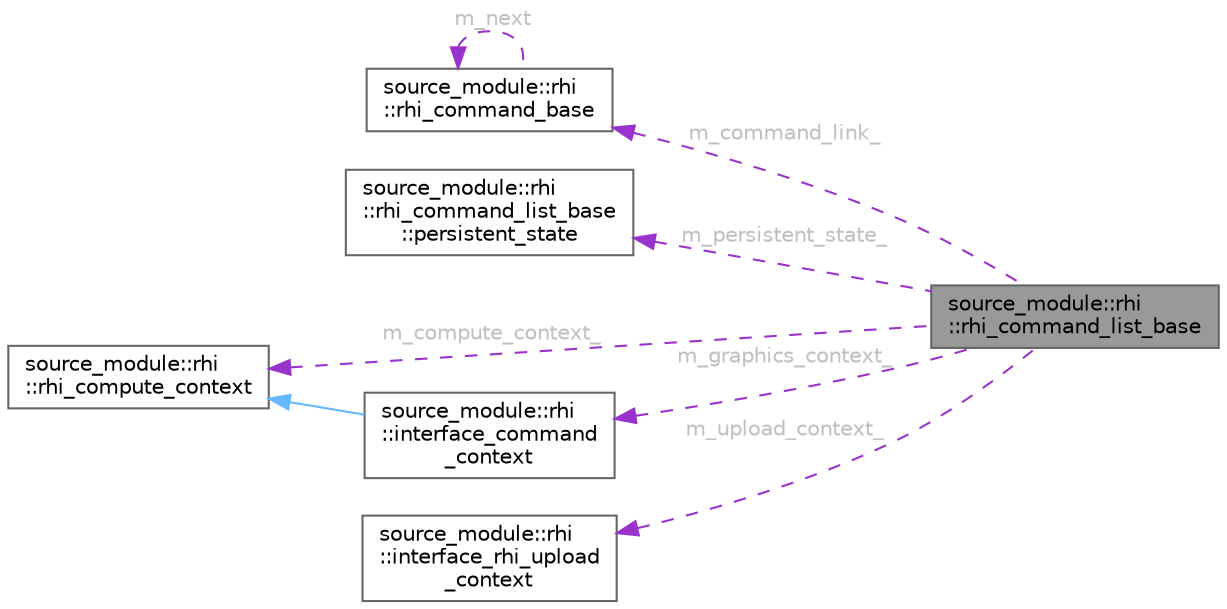 digraph "source_module::rhi::rhi_command_list_base"
{
 // LATEX_PDF_SIZE
  bgcolor="transparent";
  edge [fontname=Helvetica,fontsize=10,labelfontname=Helvetica,labelfontsize=10];
  node [fontname=Helvetica,fontsize=10,shape=box,height=0.2,width=0.4];
  rankdir="LR";
  Node1 [id="Node000001",label="source_module::rhi\l::rhi_command_list_base",height=0.2,width=0.4,color="gray40", fillcolor="grey60", style="filled", fontcolor="black",tooltip=" "];
  Node2 -> Node1 [id="edge1_Node000001_Node000002",dir="back",color="darkorchid3",style="dashed",tooltip=" ",label=" m_command_link_",fontcolor="grey" ];
  Node2 [id="Node000002",label="source_module::rhi\l::rhi_command_base",height=0.2,width=0.4,color="gray40", fillcolor="white", style="filled",URL="$classsource__module_1_1rhi_1_1rhi__command__base.html",tooltip=" "];
  Node2 -> Node2 [id="edge2_Node000002_Node000002",dir="back",color="darkorchid3",style="dashed",tooltip=" ",label=" m_next",fontcolor="grey" ];
  Node3 -> Node1 [id="edge3_Node000001_Node000003",dir="back",color="darkorchid3",style="dashed",tooltip=" ",label=" m_persistent_state_",fontcolor="grey" ];
  Node3 [id="Node000003",label="source_module::rhi\l::rhi_command_list_base\l::persistent_state",height=0.2,width=0.4,color="gray40", fillcolor="white", style="filled",URL="$structsource__module_1_1rhi_1_1rhi__command__list__base_1_1persistent__state.html",tooltip=" "];
  Node4 -> Node1 [id="edge4_Node000001_Node000004",dir="back",color="darkorchid3",style="dashed",tooltip=" ",label=" m_graphics_context_",fontcolor="grey" ];
  Node4 [id="Node000004",label="source_module::rhi\l::interface_command\l_context",height=0.2,width=0.4,color="gray40", fillcolor="white", style="filled",URL="$classsource__module_1_1rhi_1_1interface__command__context.html",tooltip=" "];
  Node5 -> Node4 [id="edge5_Node000004_Node000005",dir="back",color="steelblue1",style="solid",tooltip=" "];
  Node5 [id="Node000005",label="source_module::rhi\l::rhi_compute_context",height=0.2,width=0.4,color="gray40", fillcolor="white", style="filled",URL="$classsource__module_1_1rhi_1_1rhi__compute__context.html",tooltip=" "];
  Node5 -> Node1 [id="edge6_Node000001_Node000005",dir="back",color="darkorchid3",style="dashed",tooltip=" ",label=" m_compute_context_",fontcolor="grey" ];
  Node6 -> Node1 [id="edge7_Node000001_Node000006",dir="back",color="darkorchid3",style="dashed",tooltip=" ",label=" m_upload_context_",fontcolor="grey" ];
  Node6 [id="Node000006",label="source_module::rhi\l::interface_rhi_upload\l_context",height=0.2,width=0.4,color="gray40", fillcolor="white", style="filled",URL="$classsource__module_1_1rhi_1_1interface__rhi__upload__context.html",tooltip=" "];
}
